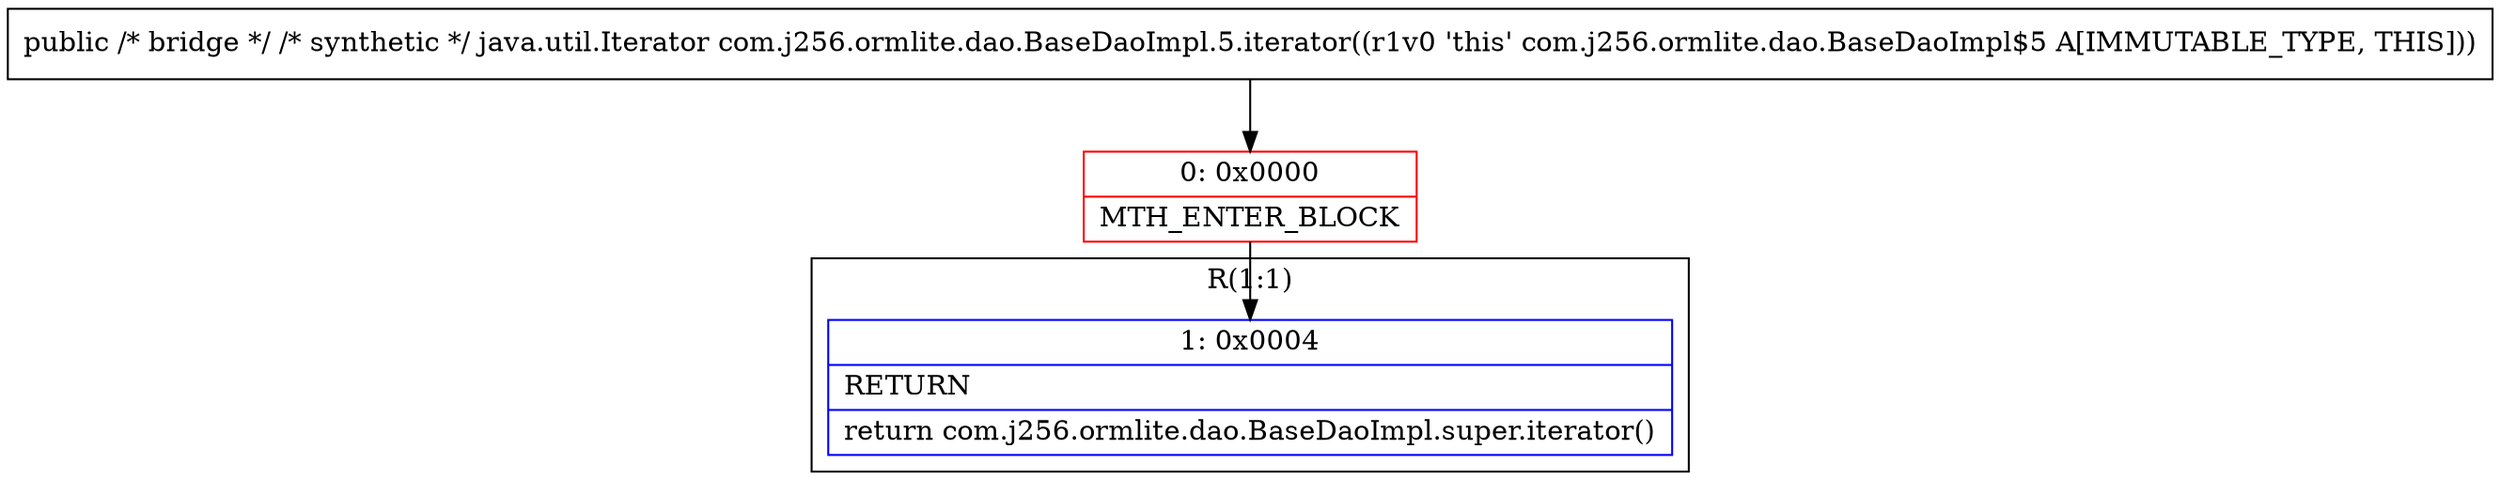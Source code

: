 digraph "CFG forcom.j256.ormlite.dao.BaseDaoImpl.5.iterator()Ljava\/util\/Iterator;" {
subgraph cluster_Region_1280306308 {
label = "R(1:1)";
node [shape=record,color=blue];
Node_1 [shape=record,label="{1\:\ 0x0004|RETURN\l|return com.j256.ormlite.dao.BaseDaoImpl.super.iterator()\l}"];
}
Node_0 [shape=record,color=red,label="{0\:\ 0x0000|MTH_ENTER_BLOCK\l}"];
MethodNode[shape=record,label="{public \/* bridge *\/ \/* synthetic *\/ java.util.Iterator com.j256.ormlite.dao.BaseDaoImpl.5.iterator((r1v0 'this' com.j256.ormlite.dao.BaseDaoImpl$5 A[IMMUTABLE_TYPE, THIS])) }"];
MethodNode -> Node_0;
Node_0 -> Node_1;
}

